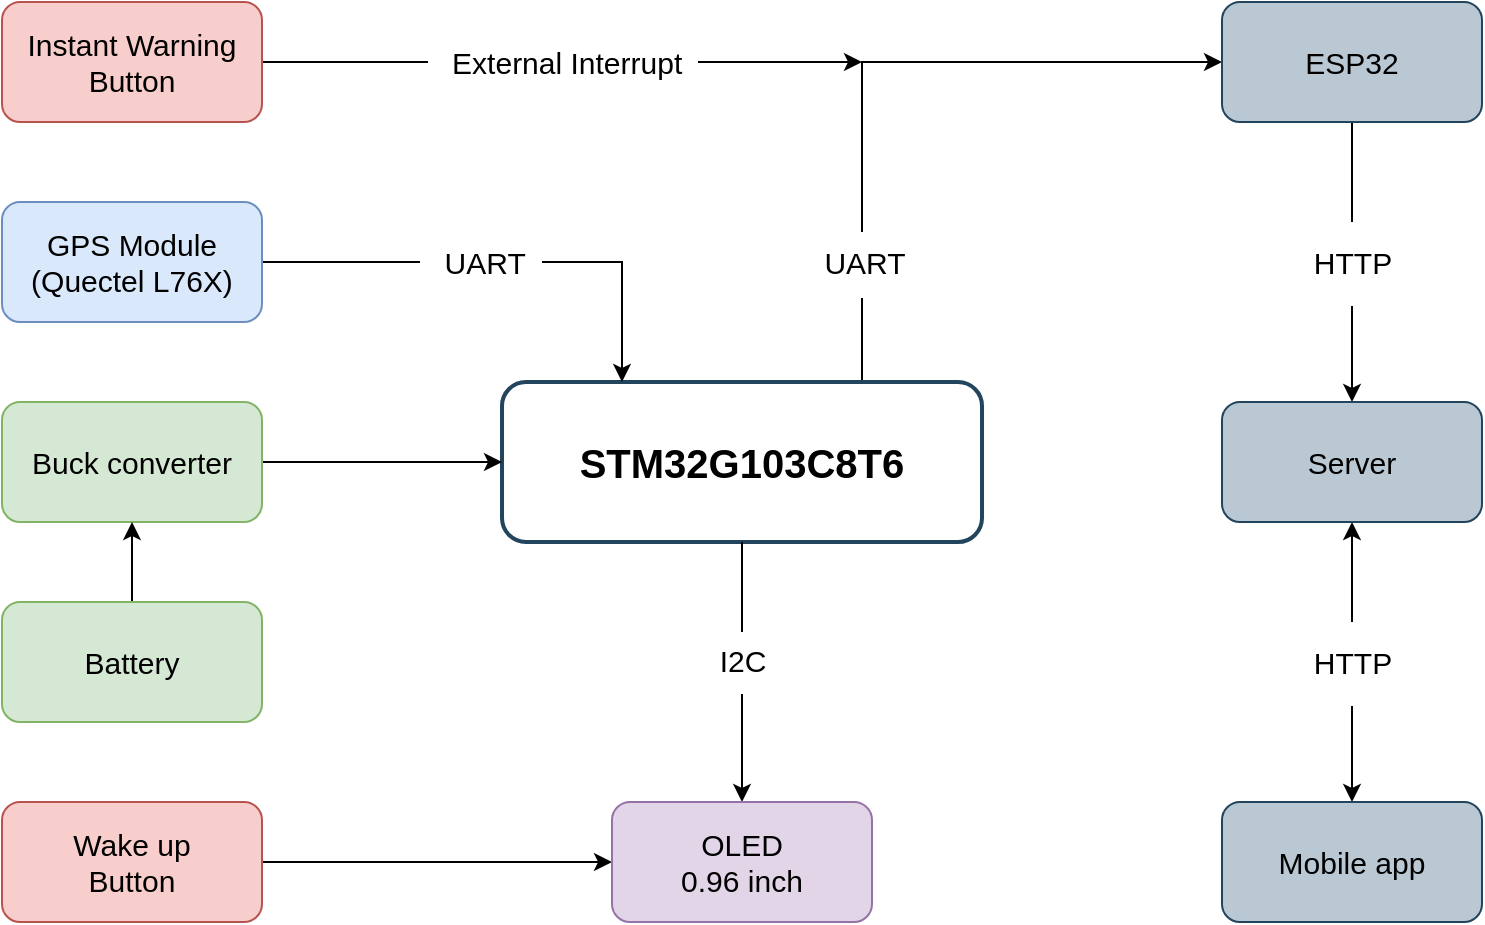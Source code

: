 <mxfile version="24.4.4" type="github">
  <diagram name="Page-1" id="90a13364-a465-7bf4-72fc-28e22215d7a0">
    <mxGraphModel dx="1390" dy="716" grid="1" gridSize="10" guides="1" tooltips="1" connect="1" arrows="1" fold="1" page="1" pageScale="1.5" pageWidth="1169" pageHeight="826" background="none" math="0" shadow="0">
      <root>
        <mxCell id="0" style=";html=1;" />
        <mxCell id="1" style=";html=1;" parent="0" />
        <mxCell id="PSbmAlQU5YadSZT0BGco-13" style="edgeStyle=orthogonalEdgeStyle;rounded=0;orthogonalLoop=1;jettySize=auto;html=1;entryX=0;entryY=0.5;entryDx=0;entryDy=0;exitX=0.75;exitY=0;exitDx=0;exitDy=0;" edge="1" parent="1" source="PSbmAlQU5YadSZT0BGco-1" target="PSbmAlQU5YadSZT0BGco-12">
          <mxGeometry relative="1" as="geometry">
            <Array as="points">
              <mxPoint x="820" y="460" />
            </Array>
          </mxGeometry>
        </mxCell>
        <mxCell id="PSbmAlQU5YadSZT0BGco-15" value="&lt;p style=&quot;line-height: 90%;&quot;&gt;&lt;font style=&quot;font-size: 15px;&quot;&gt;UART&lt;/font&gt;&lt;/p&gt;" style="edgeLabel;html=1;align=center;verticalAlign=middle;resizable=0;points=[];" vertex="1" connectable="0" parent="PSbmAlQU5YadSZT0BGco-13">
          <mxGeometry x="-0.48" y="-1" relative="1" as="geometry">
            <mxPoint y="29" as="offset" />
          </mxGeometry>
        </mxCell>
        <mxCell id="PSbmAlQU5YadSZT0BGco-1" value="&lt;b&gt;&lt;font style=&quot;font-size: 20px;&quot;&gt;STM32G103C8T6&lt;/font&gt;&lt;/b&gt;" style="rounded=1;whiteSpace=wrap;html=1;strokeWidth=2;fillColor=none;strokeColor=#23445d;" vertex="1" parent="1">
          <mxGeometry x="640" y="620" width="240" height="80" as="geometry" />
        </mxCell>
        <mxCell id="PSbmAlQU5YadSZT0BGco-3" style="edgeStyle=orthogonalEdgeStyle;rounded=0;orthogonalLoop=1;jettySize=auto;html=1;entryX=0.25;entryY=0;entryDx=0;entryDy=0;" edge="1" parent="1" source="PSbmAlQU5YadSZT0BGco-2" target="PSbmAlQU5YadSZT0BGco-1">
          <mxGeometry relative="1" as="geometry" />
        </mxCell>
        <mxCell id="PSbmAlQU5YadSZT0BGco-4" value="&lt;font style=&quot;font-size: 15px;&quot;&gt;&amp;nbsp;&amp;nbsp; UART&amp;nbsp;&amp;nbsp; &lt;br&gt;&lt;/font&gt;" style="edgeLabel;html=1;align=center;verticalAlign=middle;resizable=0;points=[];" vertex="1" connectable="0" parent="PSbmAlQU5YadSZT0BGco-3">
          <mxGeometry x="0.039" y="2" relative="1" as="geometry">
            <mxPoint x="-16" y="2" as="offset" />
          </mxGeometry>
        </mxCell>
        <mxCell id="PSbmAlQU5YadSZT0BGco-2" value="&lt;div style=&quot;font-size: 15px;&quot;&gt;GPS Module&lt;/div&gt;&lt;div style=&quot;font-size: 15px;&quot;&gt;(Quectel L76X)&lt;br style=&quot;font-size: 15px;&quot;&gt;&lt;/div&gt;" style="rounded=1;whiteSpace=wrap;html=1;fontSize=15;fillColor=#dae8fc;strokeColor=#6c8ebf;" vertex="1" parent="1">
          <mxGeometry x="390" y="530" width="130" height="60" as="geometry" />
        </mxCell>
        <mxCell id="PSbmAlQU5YadSZT0BGco-11" style="edgeStyle=orthogonalEdgeStyle;rounded=0;orthogonalLoop=1;jettySize=auto;html=1;entryX=0;entryY=0.5;entryDx=0;entryDy=0;" edge="1" parent="1" source="PSbmAlQU5YadSZT0BGco-5" target="PSbmAlQU5YadSZT0BGco-1">
          <mxGeometry relative="1" as="geometry" />
        </mxCell>
        <mxCell id="PSbmAlQU5YadSZT0BGco-5" value="Buck converter" style="rounded=1;whiteSpace=wrap;html=1;fontSize=15;fillColor=#d5e8d4;strokeColor=#82b366;" vertex="1" parent="1">
          <mxGeometry x="390" y="630" width="130" height="60" as="geometry" />
        </mxCell>
        <mxCell id="PSbmAlQU5YadSZT0BGco-7" value="" style="edgeStyle=orthogonalEdgeStyle;rounded=0;orthogonalLoop=1;jettySize=auto;html=1;" edge="1" parent="1" source="PSbmAlQU5YadSZT0BGco-6" target="PSbmAlQU5YadSZT0BGco-5">
          <mxGeometry relative="1" as="geometry" />
        </mxCell>
        <mxCell id="PSbmAlQU5YadSZT0BGco-6" value="&lt;div&gt;Battery&lt;/div&gt;" style="rounded=1;whiteSpace=wrap;html=1;fontSize=15;fillColor=#d5e8d4;strokeColor=#82b366;" vertex="1" parent="1">
          <mxGeometry x="390" y="730" width="130" height="60" as="geometry" />
        </mxCell>
        <mxCell id="PSbmAlQU5YadSZT0BGco-14" style="edgeStyle=orthogonalEdgeStyle;rounded=0;orthogonalLoop=1;jettySize=auto;html=1;" edge="1" parent="1" source="PSbmAlQU5YadSZT0BGco-9">
          <mxGeometry relative="1" as="geometry">
            <mxPoint x="820" y="460" as="targetPoint" />
          </mxGeometry>
        </mxCell>
        <mxCell id="PSbmAlQU5YadSZT0BGco-29" value="&lt;font style=&quot;font-size: 15px;&quot;&gt;&amp;nbsp;&amp;nbsp; External Interrupt&amp;nbsp;&amp;nbsp; &lt;br&gt;&lt;/font&gt;" style="edgeLabel;html=1;align=center;verticalAlign=middle;resizable=0;points=[];" vertex="1" connectable="0" parent="PSbmAlQU5YadSZT0BGco-14">
          <mxGeometry x="-0.022" y="2" relative="1" as="geometry">
            <mxPoint x="3" y="2" as="offset" />
          </mxGeometry>
        </mxCell>
        <mxCell id="PSbmAlQU5YadSZT0BGco-9" value="Instant Warning&lt;br&gt;Button" style="rounded=1;whiteSpace=wrap;html=1;fontSize=15;fillColor=#f8cecc;strokeColor=#b85450;" vertex="1" parent="1">
          <mxGeometry x="390" y="430" width="130" height="60" as="geometry" />
        </mxCell>
        <mxCell id="PSbmAlQU5YadSZT0BGco-19" style="edgeStyle=orthogonalEdgeStyle;rounded=0;orthogonalLoop=1;jettySize=auto;html=1;entryX=0.5;entryY=0;entryDx=0;entryDy=0;" edge="1" parent="1" source="PSbmAlQU5YadSZT0BGco-12" target="PSbmAlQU5YadSZT0BGco-16">
          <mxGeometry relative="1" as="geometry" />
        </mxCell>
        <mxCell id="PSbmAlQU5YadSZT0BGco-22" value="&lt;p style=&quot;line-height: 80%; font-size: 15px;&quot;&gt;&lt;font style=&quot;font-size: 15px;&quot;&gt;HTTP&lt;/font&gt;&lt;/p&gt;" style="edgeLabel;html=1;align=center;verticalAlign=middle;resizable=0;points=[];" vertex="1" connectable="0" parent="PSbmAlQU5YadSZT0BGco-19">
          <mxGeometry x="-0.141" relative="1" as="geometry">
            <mxPoint y="10" as="offset" />
          </mxGeometry>
        </mxCell>
        <mxCell id="PSbmAlQU5YadSZT0BGco-12" value="ESP32" style="rounded=1;whiteSpace=wrap;html=1;fontSize=15;fillColor=#bac8d3;strokeColor=#23445d;" vertex="1" parent="1">
          <mxGeometry x="1000" y="430" width="130" height="60" as="geometry" />
        </mxCell>
        <mxCell id="PSbmAlQU5YadSZT0BGco-20" style="edgeStyle=orthogonalEdgeStyle;rounded=0;orthogonalLoop=1;jettySize=auto;html=1;entryX=0.5;entryY=0;entryDx=0;entryDy=0;startArrow=classic;startFill=1;" edge="1" parent="1" source="PSbmAlQU5YadSZT0BGco-16" target="PSbmAlQU5YadSZT0BGco-17">
          <mxGeometry relative="1" as="geometry" />
        </mxCell>
        <mxCell id="PSbmAlQU5YadSZT0BGco-21" value="&lt;p style=&quot;line-height: 80%; font-size: 15px;&quot;&gt;&lt;font style=&quot;font-size: 15px;&quot;&gt;HTTP&lt;/font&gt;&lt;/p&gt;" style="edgeLabel;html=1;align=center;verticalAlign=middle;resizable=0;points=[];" vertex="1" connectable="0" parent="PSbmAlQU5YadSZT0BGco-20">
          <mxGeometry x="-0.17" y="4" relative="1" as="geometry">
            <mxPoint x="-4" y="12" as="offset" />
          </mxGeometry>
        </mxCell>
        <mxCell id="PSbmAlQU5YadSZT0BGco-16" value="Server" style="rounded=1;whiteSpace=wrap;html=1;fontSize=15;fillColor=#bac8d3;strokeColor=#23445d;" vertex="1" parent="1">
          <mxGeometry x="1000" y="630" width="130" height="60" as="geometry" />
        </mxCell>
        <mxCell id="PSbmAlQU5YadSZT0BGco-17" value="Mobile app" style="rounded=1;whiteSpace=wrap;html=1;fontSize=15;fillColor=#bac8d3;strokeColor=#23445d;" vertex="1" parent="1">
          <mxGeometry x="1000" y="830" width="130" height="60" as="geometry" />
        </mxCell>
        <mxCell id="PSbmAlQU5YadSZT0BGco-27" style="edgeStyle=orthogonalEdgeStyle;rounded=0;orthogonalLoop=1;jettySize=auto;html=1;entryX=0;entryY=0.5;entryDx=0;entryDy=0;" edge="1" parent="1" source="PSbmAlQU5YadSZT0BGco-18" target="PSbmAlQU5YadSZT0BGco-25">
          <mxGeometry relative="1" as="geometry" />
        </mxCell>
        <mxCell id="PSbmAlQU5YadSZT0BGco-18" value="&lt;div&gt;Wake up&lt;/div&gt;&lt;div&gt;Button&lt;/div&gt;" style="rounded=1;whiteSpace=wrap;html=1;fontSize=15;fillColor=#f8cecc;strokeColor=#b85450;" vertex="1" parent="1">
          <mxGeometry x="390" y="830" width="130" height="60" as="geometry" />
        </mxCell>
        <mxCell id="PSbmAlQU5YadSZT0BGco-26" style="edgeStyle=orthogonalEdgeStyle;rounded=0;orthogonalLoop=1;jettySize=auto;html=1;entryX=0.5;entryY=1;entryDx=0;entryDy=0;endArrow=none;endFill=0;startArrow=classic;startFill=1;" edge="1" parent="1" source="PSbmAlQU5YadSZT0BGco-25" target="PSbmAlQU5YadSZT0BGco-1">
          <mxGeometry relative="1" as="geometry" />
        </mxCell>
        <mxCell id="PSbmAlQU5YadSZT0BGco-28" value="&lt;p style=&quot;line-height: 80%;&quot;&gt;&lt;font style=&quot;font-size: 15px;&quot;&gt;I2C&lt;/font&gt;&lt;/p&gt;" style="edgeLabel;html=1;align=center;verticalAlign=middle;resizable=0;points=[];" vertex="1" connectable="0" parent="PSbmAlQU5YadSZT0BGco-26">
          <mxGeometry x="0.018" y="1" relative="1" as="geometry">
            <mxPoint x="1" y="-4" as="offset" />
          </mxGeometry>
        </mxCell>
        <mxCell id="PSbmAlQU5YadSZT0BGco-25" value="&lt;div&gt;OLED&lt;/div&gt;&lt;div&gt;0.96 inch&lt;br&gt;&lt;/div&gt;" style="rounded=1;whiteSpace=wrap;html=1;fontSize=15;fillColor=#e1d5e7;strokeColor=#9673a6;" vertex="1" parent="1">
          <mxGeometry x="695" y="830" width="130" height="60" as="geometry" />
        </mxCell>
      </root>
    </mxGraphModel>
  </diagram>
</mxfile>
